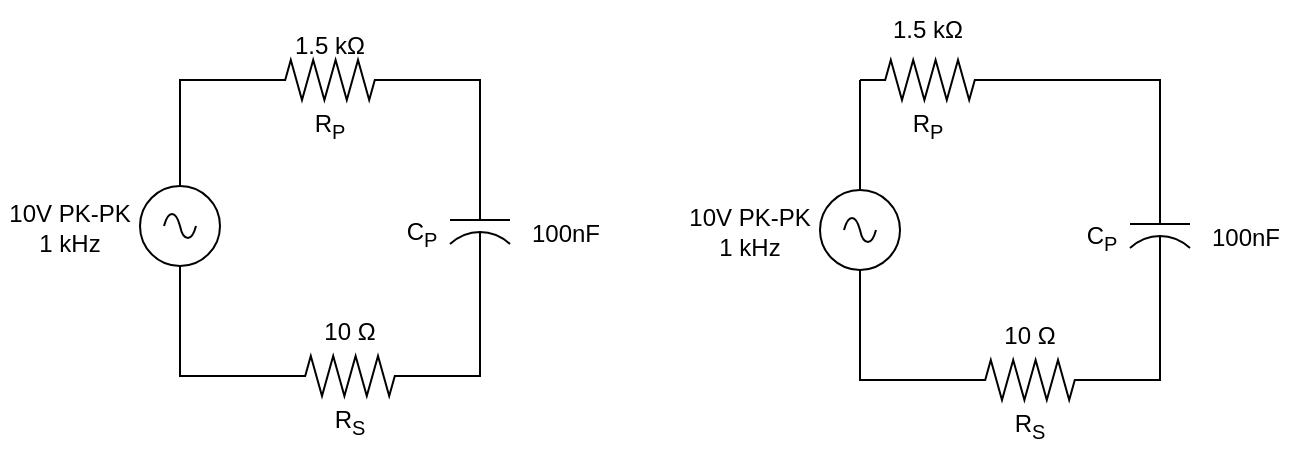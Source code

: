 <mxfile version="26.0.11">
  <diagram name="Page-1" id="7e0a89b8-554c-2b80-1dc8-d5c74ca68de4">
    <mxGraphModel dx="1052" dy="524" grid="1" gridSize="10" guides="1" tooltips="1" connect="1" arrows="1" fold="1" page="1" pageScale="1" pageWidth="1100" pageHeight="850" background="none" math="0" shadow="0">
      <root>
        <mxCell id="0" />
        <mxCell id="1" parent="0" />
        <mxCell id="3kMcsqvNUtZJ2rkJe0aM-1" value="" style="pointerEvents=1;verticalLabelPosition=bottom;shadow=0;dashed=0;align=center;html=1;verticalAlign=top;shape=mxgraph.electrical.capacitors.capacitor_2;rotation=90;" vertex="1" parent="1">
          <mxGeometry x="490" y="350" width="60" height="30" as="geometry" />
        </mxCell>
        <mxCell id="3kMcsqvNUtZJ2rkJe0aM-2" value="" style="pointerEvents=1;verticalLabelPosition=bottom;shadow=0;dashed=0;align=center;html=1;verticalAlign=top;shape=mxgraph.electrical.signal_sources.source;aspect=fixed;points=[[0.5,0,0],[1,0.5,0],[0.5,1,0],[0,0.5,0]];elSignalType=ac;" vertex="1" parent="1">
          <mxGeometry x="350" y="345" width="40" height="40" as="geometry" />
        </mxCell>
        <mxCell id="3kMcsqvNUtZJ2rkJe0aM-3" value="" style="pointerEvents=1;verticalLabelPosition=bottom;shadow=0;dashed=0;align=center;html=1;verticalAlign=top;shape=mxgraph.electrical.resistors.resistor_2;" vertex="1" parent="1">
          <mxGeometry x="410" y="282" width="70" height="20" as="geometry" />
        </mxCell>
        <mxCell id="3kMcsqvNUtZJ2rkJe0aM-5" style="edgeStyle=orthogonalEdgeStyle;rounded=0;orthogonalLoop=1;jettySize=auto;html=1;exitX=0.5;exitY=0;exitDx=0;exitDy=0;exitPerimeter=0;entryX=0;entryY=0.5;entryDx=0;entryDy=0;entryPerimeter=0;endArrow=none;startFill=0;" edge="1" parent="1" source="3kMcsqvNUtZJ2rkJe0aM-2" target="3kMcsqvNUtZJ2rkJe0aM-3">
          <mxGeometry relative="1" as="geometry">
            <Array as="points">
              <mxPoint x="370" y="310" />
              <mxPoint x="370" y="310" />
            </Array>
          </mxGeometry>
        </mxCell>
        <mxCell id="3kMcsqvNUtZJ2rkJe0aM-6" style="edgeStyle=orthogonalEdgeStyle;rounded=0;orthogonalLoop=1;jettySize=auto;html=1;exitX=1;exitY=0.5;exitDx=0;exitDy=0;exitPerimeter=0;entryX=0;entryY=0.5;entryDx=0;entryDy=0;entryPerimeter=0;endArrow=none;startFill=0;" edge="1" parent="1" source="3kMcsqvNUtZJ2rkJe0aM-3" target="3kMcsqvNUtZJ2rkJe0aM-1">
          <mxGeometry relative="1" as="geometry" />
        </mxCell>
        <mxCell id="3kMcsqvNUtZJ2rkJe0aM-8" value="" style="pointerEvents=1;verticalLabelPosition=bottom;shadow=0;dashed=0;align=center;html=1;verticalAlign=top;shape=mxgraph.electrical.resistors.resistor_2;" vertex="1" parent="1">
          <mxGeometry x="420" y="430" width="70" height="20" as="geometry" />
        </mxCell>
        <mxCell id="3kMcsqvNUtZJ2rkJe0aM-9" style="edgeStyle=orthogonalEdgeStyle;rounded=0;orthogonalLoop=1;jettySize=auto;html=1;entryX=1;entryY=0.5;entryDx=0;entryDy=0;entryPerimeter=0;endArrow=none;startFill=0;" edge="1" parent="1" source="3kMcsqvNUtZJ2rkJe0aM-8" target="3kMcsqvNUtZJ2rkJe0aM-1">
          <mxGeometry relative="1" as="geometry" />
        </mxCell>
        <mxCell id="3kMcsqvNUtZJ2rkJe0aM-10" style="edgeStyle=orthogonalEdgeStyle;rounded=0;orthogonalLoop=1;jettySize=auto;html=1;exitX=0;exitY=0.5;exitDx=0;exitDy=0;exitPerimeter=0;entryX=0.5;entryY=1;entryDx=0;entryDy=0;entryPerimeter=0;endArrow=none;startFill=0;" edge="1" parent="1" source="3kMcsqvNUtZJ2rkJe0aM-8" target="3kMcsqvNUtZJ2rkJe0aM-2">
          <mxGeometry relative="1" as="geometry" />
        </mxCell>
        <mxCell id="3kMcsqvNUtZJ2rkJe0aM-11" value="R&lt;sub&gt;P&lt;/sub&gt;" style="text;html=1;align=center;verticalAlign=middle;whiteSpace=wrap;rounded=0;" vertex="1" parent="1">
          <mxGeometry x="415" y="300" width="60" height="30" as="geometry" />
        </mxCell>
        <mxCell id="3kMcsqvNUtZJ2rkJe0aM-13" value="C&lt;sub&gt;P&lt;/sub&gt;" style="text;html=1;align=center;verticalAlign=middle;whiteSpace=wrap;rounded=0;" vertex="1" parent="1">
          <mxGeometry x="461" y="354" width="60" height="30" as="geometry" />
        </mxCell>
        <mxCell id="3kMcsqvNUtZJ2rkJe0aM-14" value="R&lt;sub&gt;S&lt;/sub&gt;" style="text;html=1;align=center;verticalAlign=middle;whiteSpace=wrap;rounded=0;" vertex="1" parent="1">
          <mxGeometry x="425" y="448" width="60" height="30" as="geometry" />
        </mxCell>
        <mxCell id="3kMcsqvNUtZJ2rkJe0aM-15" value="10V PK-PK&lt;br&gt;1 kHz" style="text;html=1;align=center;verticalAlign=middle;whiteSpace=wrap;rounded=0;" vertex="1" parent="1">
          <mxGeometry x="280" y="351" width="70" height="30" as="geometry" />
        </mxCell>
        <mxCell id="3kMcsqvNUtZJ2rkJe0aM-16" value="1.5 kΩ" style="text;html=1;align=center;verticalAlign=middle;whiteSpace=wrap;rounded=0;" vertex="1" parent="1">
          <mxGeometry x="415" y="260" width="60" height="30" as="geometry" />
        </mxCell>
        <mxCell id="3kMcsqvNUtZJ2rkJe0aM-18" value="100nF" style="text;html=1;align=center;verticalAlign=middle;whiteSpace=wrap;rounded=0;" vertex="1" parent="1">
          <mxGeometry x="533" y="354" width="60" height="30" as="geometry" />
        </mxCell>
        <mxCell id="3kMcsqvNUtZJ2rkJe0aM-19" value="10 Ω" style="text;html=1;align=center;verticalAlign=middle;whiteSpace=wrap;rounded=0;" vertex="1" parent="1">
          <mxGeometry x="425" y="403" width="60" height="30" as="geometry" />
        </mxCell>
        <mxCell id="3kMcsqvNUtZJ2rkJe0aM-20" value="" style="pointerEvents=1;verticalLabelPosition=bottom;shadow=0;dashed=0;align=center;html=1;verticalAlign=top;shape=mxgraph.electrical.capacitors.capacitor_2;rotation=90;" vertex="1" parent="1">
          <mxGeometry x="830" y="352" width="60" height="30" as="geometry" />
        </mxCell>
        <mxCell id="3kMcsqvNUtZJ2rkJe0aM-21" value="" style="pointerEvents=1;verticalLabelPosition=bottom;shadow=0;dashed=0;align=center;html=1;verticalAlign=top;shape=mxgraph.electrical.signal_sources.source;aspect=fixed;points=[[0.5,0,0],[1,0.5,0],[0.5,1,0],[0,0.5,0]];elSignalType=ac;" vertex="1" parent="1">
          <mxGeometry x="690" y="347" width="40" height="40" as="geometry" />
        </mxCell>
        <mxCell id="3kMcsqvNUtZJ2rkJe0aM-22" value="" style="pointerEvents=1;verticalLabelPosition=bottom;shadow=0;dashed=0;align=center;html=1;verticalAlign=top;shape=mxgraph.electrical.resistors.resistor_2;" vertex="1" parent="1">
          <mxGeometry x="710" y="282" width="70" height="20" as="geometry" />
        </mxCell>
        <mxCell id="3kMcsqvNUtZJ2rkJe0aM-23" style="edgeStyle=orthogonalEdgeStyle;rounded=0;orthogonalLoop=1;jettySize=auto;html=1;exitX=0.5;exitY=0;exitDx=0;exitDy=0;exitPerimeter=0;entryX=0;entryY=0.5;entryDx=0;entryDy=0;entryPerimeter=0;endArrow=none;startFill=0;" edge="1" source="3kMcsqvNUtZJ2rkJe0aM-21" target="3kMcsqvNUtZJ2rkJe0aM-22" parent="1">
          <mxGeometry relative="1" as="geometry">
            <Array as="points">
              <mxPoint x="710" y="312" />
              <mxPoint x="710" y="312" />
            </Array>
          </mxGeometry>
        </mxCell>
        <mxCell id="3kMcsqvNUtZJ2rkJe0aM-24" style="edgeStyle=orthogonalEdgeStyle;rounded=0;orthogonalLoop=1;jettySize=auto;html=1;exitX=1;exitY=0.5;exitDx=0;exitDy=0;exitPerimeter=0;entryX=0;entryY=0.5;entryDx=0;entryDy=0;entryPerimeter=0;endArrow=none;startFill=0;" edge="1" source="3kMcsqvNUtZJ2rkJe0aM-22" target="3kMcsqvNUtZJ2rkJe0aM-20" parent="1">
          <mxGeometry relative="1" as="geometry" />
        </mxCell>
        <mxCell id="3kMcsqvNUtZJ2rkJe0aM-25" value="" style="pointerEvents=1;verticalLabelPosition=bottom;shadow=0;dashed=0;align=center;html=1;verticalAlign=top;shape=mxgraph.electrical.resistors.resistor_2;" vertex="1" parent="1">
          <mxGeometry x="760" y="432" width="70" height="20" as="geometry" />
        </mxCell>
        <mxCell id="3kMcsqvNUtZJ2rkJe0aM-26" style="edgeStyle=orthogonalEdgeStyle;rounded=0;orthogonalLoop=1;jettySize=auto;html=1;entryX=1;entryY=0.5;entryDx=0;entryDy=0;entryPerimeter=0;endArrow=none;startFill=0;" edge="1" source="3kMcsqvNUtZJ2rkJe0aM-25" target="3kMcsqvNUtZJ2rkJe0aM-20" parent="1">
          <mxGeometry relative="1" as="geometry" />
        </mxCell>
        <mxCell id="3kMcsqvNUtZJ2rkJe0aM-27" style="edgeStyle=orthogonalEdgeStyle;rounded=0;orthogonalLoop=1;jettySize=auto;html=1;exitX=0;exitY=0.5;exitDx=0;exitDy=0;exitPerimeter=0;entryX=0.5;entryY=1;entryDx=0;entryDy=0;entryPerimeter=0;endArrow=none;startFill=0;" edge="1" source="3kMcsqvNUtZJ2rkJe0aM-25" target="3kMcsqvNUtZJ2rkJe0aM-21" parent="1">
          <mxGeometry relative="1" as="geometry" />
        </mxCell>
        <mxCell id="3kMcsqvNUtZJ2rkJe0aM-28" value="R&lt;sub&gt;P&lt;/sub&gt;" style="text;html=1;align=center;verticalAlign=middle;whiteSpace=wrap;rounded=0;" vertex="1" parent="1">
          <mxGeometry x="714" y="300" width="60" height="30" as="geometry" />
        </mxCell>
        <mxCell id="3kMcsqvNUtZJ2rkJe0aM-29" value="C&lt;sub&gt;P&lt;/sub&gt;" style="text;html=1;align=center;verticalAlign=middle;whiteSpace=wrap;rounded=0;" vertex="1" parent="1">
          <mxGeometry x="801" y="356" width="60" height="30" as="geometry" />
        </mxCell>
        <mxCell id="3kMcsqvNUtZJ2rkJe0aM-30" value="R&lt;sub&gt;S&lt;/sub&gt;" style="text;html=1;align=center;verticalAlign=middle;whiteSpace=wrap;rounded=0;" vertex="1" parent="1">
          <mxGeometry x="765" y="450" width="60" height="30" as="geometry" />
        </mxCell>
        <mxCell id="3kMcsqvNUtZJ2rkJe0aM-31" value="10V PK-PK&lt;br&gt;1 kHz" style="text;html=1;align=center;verticalAlign=middle;whiteSpace=wrap;rounded=0;" vertex="1" parent="1">
          <mxGeometry x="620" y="353" width="70" height="30" as="geometry" />
        </mxCell>
        <mxCell id="3kMcsqvNUtZJ2rkJe0aM-32" value="1.5 kΩ" style="text;html=1;align=center;verticalAlign=middle;whiteSpace=wrap;rounded=0;" vertex="1" parent="1">
          <mxGeometry x="714" y="252" width="60" height="30" as="geometry" />
        </mxCell>
        <mxCell id="3kMcsqvNUtZJ2rkJe0aM-33" value="100nF" style="text;html=1;align=center;verticalAlign=middle;whiteSpace=wrap;rounded=0;" vertex="1" parent="1">
          <mxGeometry x="873" y="356" width="60" height="30" as="geometry" />
        </mxCell>
        <mxCell id="3kMcsqvNUtZJ2rkJe0aM-34" value="10 Ω" style="text;html=1;align=center;verticalAlign=middle;whiteSpace=wrap;rounded=0;" vertex="1" parent="1">
          <mxGeometry x="765" y="405" width="60" height="30" as="geometry" />
        </mxCell>
      </root>
    </mxGraphModel>
  </diagram>
</mxfile>
